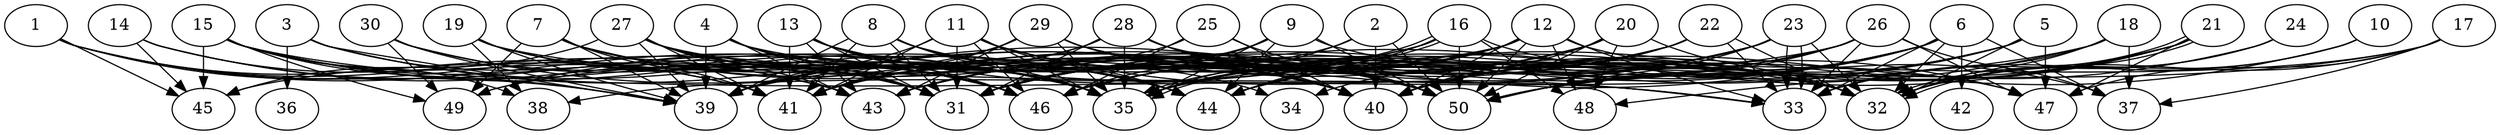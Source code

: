 // DAG automatically generated by daggen at Thu Oct  3 14:07:58 2019
// ./daggen --dot -n 50 --ccr 0.4 --fat 0.9 --regular 0.9 --density 0.7 --mindata 5242880 --maxdata 52428800 
digraph G {
  1 [size="107184640", alpha="0.02", expect_size="42873856"] 
  1 -> 31 [size ="42873856"]
  1 -> 39 [size ="42873856"]
  1 -> 41 [size ="42873856"]
  1 -> 43 [size ="42873856"]
  1 -> 45 [size ="42873856"]
  1 -> 46 [size ="42873856"]
  2 [size="49594880", alpha="0.09", expect_size="19837952"] 
  2 -> 31 [size ="19837952"]
  2 -> 35 [size ="19837952"]
  2 -> 40 [size ="19837952"]
  2 -> 50 [size ="19837952"]
  3 [size="119162880", alpha="0.18", expect_size="47665152"] 
  3 -> 36 [size ="47665152"]
  3 -> 39 [size ="47665152"]
  3 -> 40 [size ="47665152"]
  3 -> 43 [size ="47665152"]
  3 -> 44 [size ="47665152"]
  4 [size="41118720", alpha="0.11", expect_size="16447488"] 
  4 -> 31 [size ="16447488"]
  4 -> 35 [size ="16447488"]
  4 -> 39 [size ="16447488"]
  4 -> 43 [size ="16447488"]
  4 -> 46 [size ="16447488"]
  4 -> 47 [size ="16447488"]
  5 [size="49364480", alpha="0.16", expect_size="19745792"] 
  5 -> 31 [size ="19745792"]
  5 -> 32 [size ="19745792"]
  5 -> 35 [size ="19745792"]
  5 -> 40 [size ="19745792"]
  5 -> 47 [size ="19745792"]
  5 -> 50 [size ="19745792"]
  6 [size="39075840", alpha="0.02", expect_size="15630336"] 
  6 -> 31 [size ="15630336"]
  6 -> 32 [size ="15630336"]
  6 -> 33 [size ="15630336"]
  6 -> 35 [size ="15630336"]
  6 -> 37 [size ="15630336"]
  6 -> 39 [size ="15630336"]
  6 -> 40 [size ="15630336"]
  6 -> 42 [size ="15630336"]
  6 -> 46 [size ="15630336"]
  6 -> 50 [size ="15630336"]
  7 [size="33303040", alpha="0.18", expect_size="13321216"] 
  7 -> 31 [size ="13321216"]
  7 -> 35 [size ="13321216"]
  7 -> 39 [size ="13321216"]
  7 -> 40 [size ="13321216"]
  7 -> 41 [size ="13321216"]
  7 -> 44 [size ="13321216"]
  7 -> 49 [size ="13321216"]
  7 -> 50 [size ="13321216"]
  8 [size="64670720", alpha="0.09", expect_size="25868288"] 
  8 -> 31 [size ="25868288"]
  8 -> 34 [size ="25868288"]
  8 -> 35 [size ="25868288"]
  8 -> 39 [size ="25868288"]
  8 -> 40 [size ="25868288"]
  8 -> 41 [size ="25868288"]
  8 -> 44 [size ="25868288"]
  8 -> 50 [size ="25868288"]
  9 [size="28131840", alpha="0.19", expect_size="11252736"] 
  9 -> 31 [size ="11252736"]
  9 -> 35 [size ="11252736"]
  9 -> 43 [size ="11252736"]
  9 -> 44 [size ="11252736"]
  9 -> 46 [size ="11252736"]
  9 -> 47 [size ="11252736"]
  9 -> 50 [size ="11252736"]
  10 [size="43735040", alpha="0.01", expect_size="17494016"] 
  10 -> 32 [size ="17494016"]
  10 -> 33 [size ="17494016"]
  10 -> 50 [size ="17494016"]
  11 [size="32527360", alpha="0.17", expect_size="13010944"] 
  11 -> 31 [size ="13010944"]
  11 -> 33 [size ="13010944"]
  11 -> 35 [size ="13010944"]
  11 -> 39 [size ="13010944"]
  11 -> 40 [size ="13010944"]
  11 -> 41 [size ="13010944"]
  11 -> 44 [size ="13010944"]
  11 -> 46 [size ="13010944"]
  11 -> 50 [size ="13010944"]
  12 [size="43240960", alpha="0.17", expect_size="17296384"] 
  12 -> 31 [size ="17296384"]
  12 -> 33 [size ="17296384"]
  12 -> 35 [size ="17296384"]
  12 -> 37 [size ="17296384"]
  12 -> 40 [size ="17296384"]
  12 -> 41 [size ="17296384"]
  12 -> 44 [size ="17296384"]
  12 -> 45 [size ="17296384"]
  12 -> 46 [size ="17296384"]
  12 -> 48 [size ="17296384"]
  12 -> 50 [size ="17296384"]
  13 [size="95736320", alpha="0.00", expect_size="38294528"] 
  13 -> 31 [size ="38294528"]
  13 -> 32 [size ="38294528"]
  13 -> 35 [size ="38294528"]
  13 -> 40 [size ="38294528"]
  13 -> 41 [size ="38294528"]
  13 -> 43 [size ="38294528"]
  13 -> 46 [size ="38294528"]
  14 [size="81469440", alpha="0.19", expect_size="32587776"] 
  14 -> 35 [size ="32587776"]
  14 -> 41 [size ="32587776"]
  14 -> 45 [size ="32587776"]
  14 -> 46 [size ="32587776"]
  15 [size="27353600", alpha="0.11", expect_size="10941440"] 
  15 -> 31 [size ="10941440"]
  15 -> 33 [size ="10941440"]
  15 -> 35 [size ="10941440"]
  15 -> 38 [size ="10941440"]
  15 -> 39 [size ="10941440"]
  15 -> 41 [size ="10941440"]
  15 -> 44 [size ="10941440"]
  15 -> 45 [size ="10941440"]
  15 -> 49 [size ="10941440"]
  16 [size="119232000", alpha="0.11", expect_size="47692800"] 
  16 -> 32 [size ="47692800"]
  16 -> 35 [size ="47692800"]
  16 -> 35 [size ="47692800"]
  16 -> 41 [size ="47692800"]
  16 -> 44 [size ="47692800"]
  16 -> 48 [size ="47692800"]
  16 -> 49 [size ="47692800"]
  16 -> 50 [size ="47692800"]
  17 [size="129610240", alpha="0.19", expect_size="51844096"] 
  17 -> 32 [size ="51844096"]
  17 -> 35 [size ="51844096"]
  17 -> 37 [size ="51844096"]
  17 -> 39 [size ="51844096"]
  17 -> 47 [size ="51844096"]
  18 [size="117995520", alpha="0.11", expect_size="47198208"] 
  18 -> 32 [size ="47198208"]
  18 -> 33 [size ="47198208"]
  18 -> 35 [size ="47198208"]
  18 -> 37 [size ="47198208"]
  18 -> 38 [size ="47198208"]
  19 [size="52444160", alpha="0.03", expect_size="20977664"] 
  19 -> 31 [size ="20977664"]
  19 -> 32 [size ="20977664"]
  19 -> 35 [size ="20977664"]
  19 -> 38 [size ="20977664"]
  19 -> 39 [size ="20977664"]
  19 -> 46 [size ="20977664"]
  20 [size="48314880", alpha="0.06", expect_size="19325952"] 
  20 -> 31 [size ="19325952"]
  20 -> 32 [size ="19325952"]
  20 -> 40 [size ="19325952"]
  20 -> 43 [size ="19325952"]
  20 -> 44 [size ="19325952"]
  20 -> 46 [size ="19325952"]
  20 -> 48 [size ="19325952"]
  20 -> 50 [size ="19325952"]
  21 [size="56496640", alpha="0.04", expect_size="22598656"] 
  21 -> 32 [size ="22598656"]
  21 -> 32 [size ="22598656"]
  21 -> 40 [size ="22598656"]
  21 -> 44 [size ="22598656"]
  21 -> 46 [size ="22598656"]
  21 -> 47 [size ="22598656"]
  21 -> 48 [size ="22598656"]
  21 -> 50 [size ="22598656"]
  22 [size="35934720", alpha="0.09", expect_size="14373888"] 
  22 -> 31 [size ="14373888"]
  22 -> 32 [size ="14373888"]
  22 -> 33 [size ="14373888"]
  22 -> 34 [size ="14373888"]
  22 -> 40 [size ="14373888"]
  22 -> 43 [size ="14373888"]
  22 -> 44 [size ="14373888"]
  23 [size="19527680", alpha="0.12", expect_size="7811072"] 
  23 -> 32 [size ="7811072"]
  23 -> 33 [size ="7811072"]
  23 -> 33 [size ="7811072"]
  23 -> 39 [size ="7811072"]
  23 -> 40 [size ="7811072"]
  23 -> 41 [size ="7811072"]
  23 -> 44 [size ="7811072"]
  23 -> 46 [size ="7811072"]
  23 -> 50 [size ="7811072"]
  24 [size="21519360", alpha="0.19", expect_size="8607744"] 
  24 -> 32 [size ="8607744"]
  24 -> 33 [size ="8607744"]
  24 -> 40 [size ="8607744"]
  25 [size="130775040", alpha="0.13", expect_size="52310016"] 
  25 -> 40 [size ="52310016"]
  25 -> 41 [size ="52310016"]
  25 -> 46 [size ="52310016"]
  25 -> 50 [size ="52310016"]
  26 [size="75169280", alpha="0.11", expect_size="30067712"] 
  26 -> 33 [size ="30067712"]
  26 -> 35 [size ="30067712"]
  26 -> 37 [size ="30067712"]
  26 -> 40 [size ="30067712"]
  26 -> 43 [size ="30067712"]
  26 -> 46 [size ="30067712"]
  26 -> 47 [size ="30067712"]
  26 -> 49 [size ="30067712"]
  26 -> 50 [size ="30067712"]
  27 [size="23464960", alpha="0.12", expect_size="9385984"] 
  27 -> 31 [size ="9385984"]
  27 -> 33 [size ="9385984"]
  27 -> 35 [size ="9385984"]
  27 -> 39 [size ="9385984"]
  27 -> 40 [size ="9385984"]
  27 -> 41 [size ="9385984"]
  27 -> 43 [size ="9385984"]
  27 -> 45 [size ="9385984"]
  27 -> 46 [size ="9385984"]
  27 -> 50 [size ="9385984"]
  28 [size="15162880", alpha="0.03", expect_size="6065152"] 
  28 -> 31 [size ="6065152"]
  28 -> 32 [size ="6065152"]
  28 -> 35 [size ="6065152"]
  28 -> 39 [size ="6065152"]
  28 -> 40 [size ="6065152"]
  28 -> 41 [size ="6065152"]
  28 -> 50 [size ="6065152"]
  29 [size="78638080", alpha="0.15", expect_size="31455232"] 
  29 -> 32 [size ="31455232"]
  29 -> 35 [size ="31455232"]
  29 -> 39 [size ="31455232"]
  29 -> 40 [size ="31455232"]
  29 -> 41 [size ="31455232"]
  29 -> 43 [size ="31455232"]
  29 -> 50 [size ="31455232"]
  30 [size="96373760", alpha="0.13", expect_size="38549504"] 
  30 -> 31 [size ="38549504"]
  30 -> 39 [size ="38549504"]
  30 -> 46 [size ="38549504"]
  30 -> 49 [size ="38549504"]
  30 -> 50 [size ="38549504"]
  31 [size="129630720", alpha="0.15", expect_size="51852288"] 
  32 [size="36556800", alpha="0.01", expect_size="14622720"] 
  33 [size="89569280", alpha="0.01", expect_size="35827712"] 
  34 [size="40829440", alpha="0.13", expect_size="16331776"] 
  35 [size="36318720", alpha="0.08", expect_size="14527488"] 
  36 [size="112291840", alpha="0.00", expect_size="44916736"] 
  37 [size="58787840", alpha="0.12", expect_size="23515136"] 
  38 [size="13972480", alpha="0.02", expect_size="5588992"] 
  39 [size="29404160", alpha="0.19", expect_size="11761664"] 
  40 [size="120115200", alpha="0.01", expect_size="48046080"] 
  41 [size="80801280", alpha="0.11", expect_size="32320512"] 
  42 [size="48849920", alpha="0.05", expect_size="19539968"] 
  43 [size="54394880", alpha="0.20", expect_size="21757952"] 
  44 [size="62105600", alpha="0.16", expect_size="24842240"] 
  45 [size="22376960", alpha="0.12", expect_size="8950784"] 
  46 [size="67425280", alpha="0.19", expect_size="26970112"] 
  47 [size="67445760", alpha="0.07", expect_size="26978304"] 
  48 [size="20976640", alpha="0.16", expect_size="8390656"] 
  49 [size="32913920", alpha="0.16", expect_size="13165568"] 
  50 [size="24627200", alpha="0.10", expect_size="9850880"] 
}
